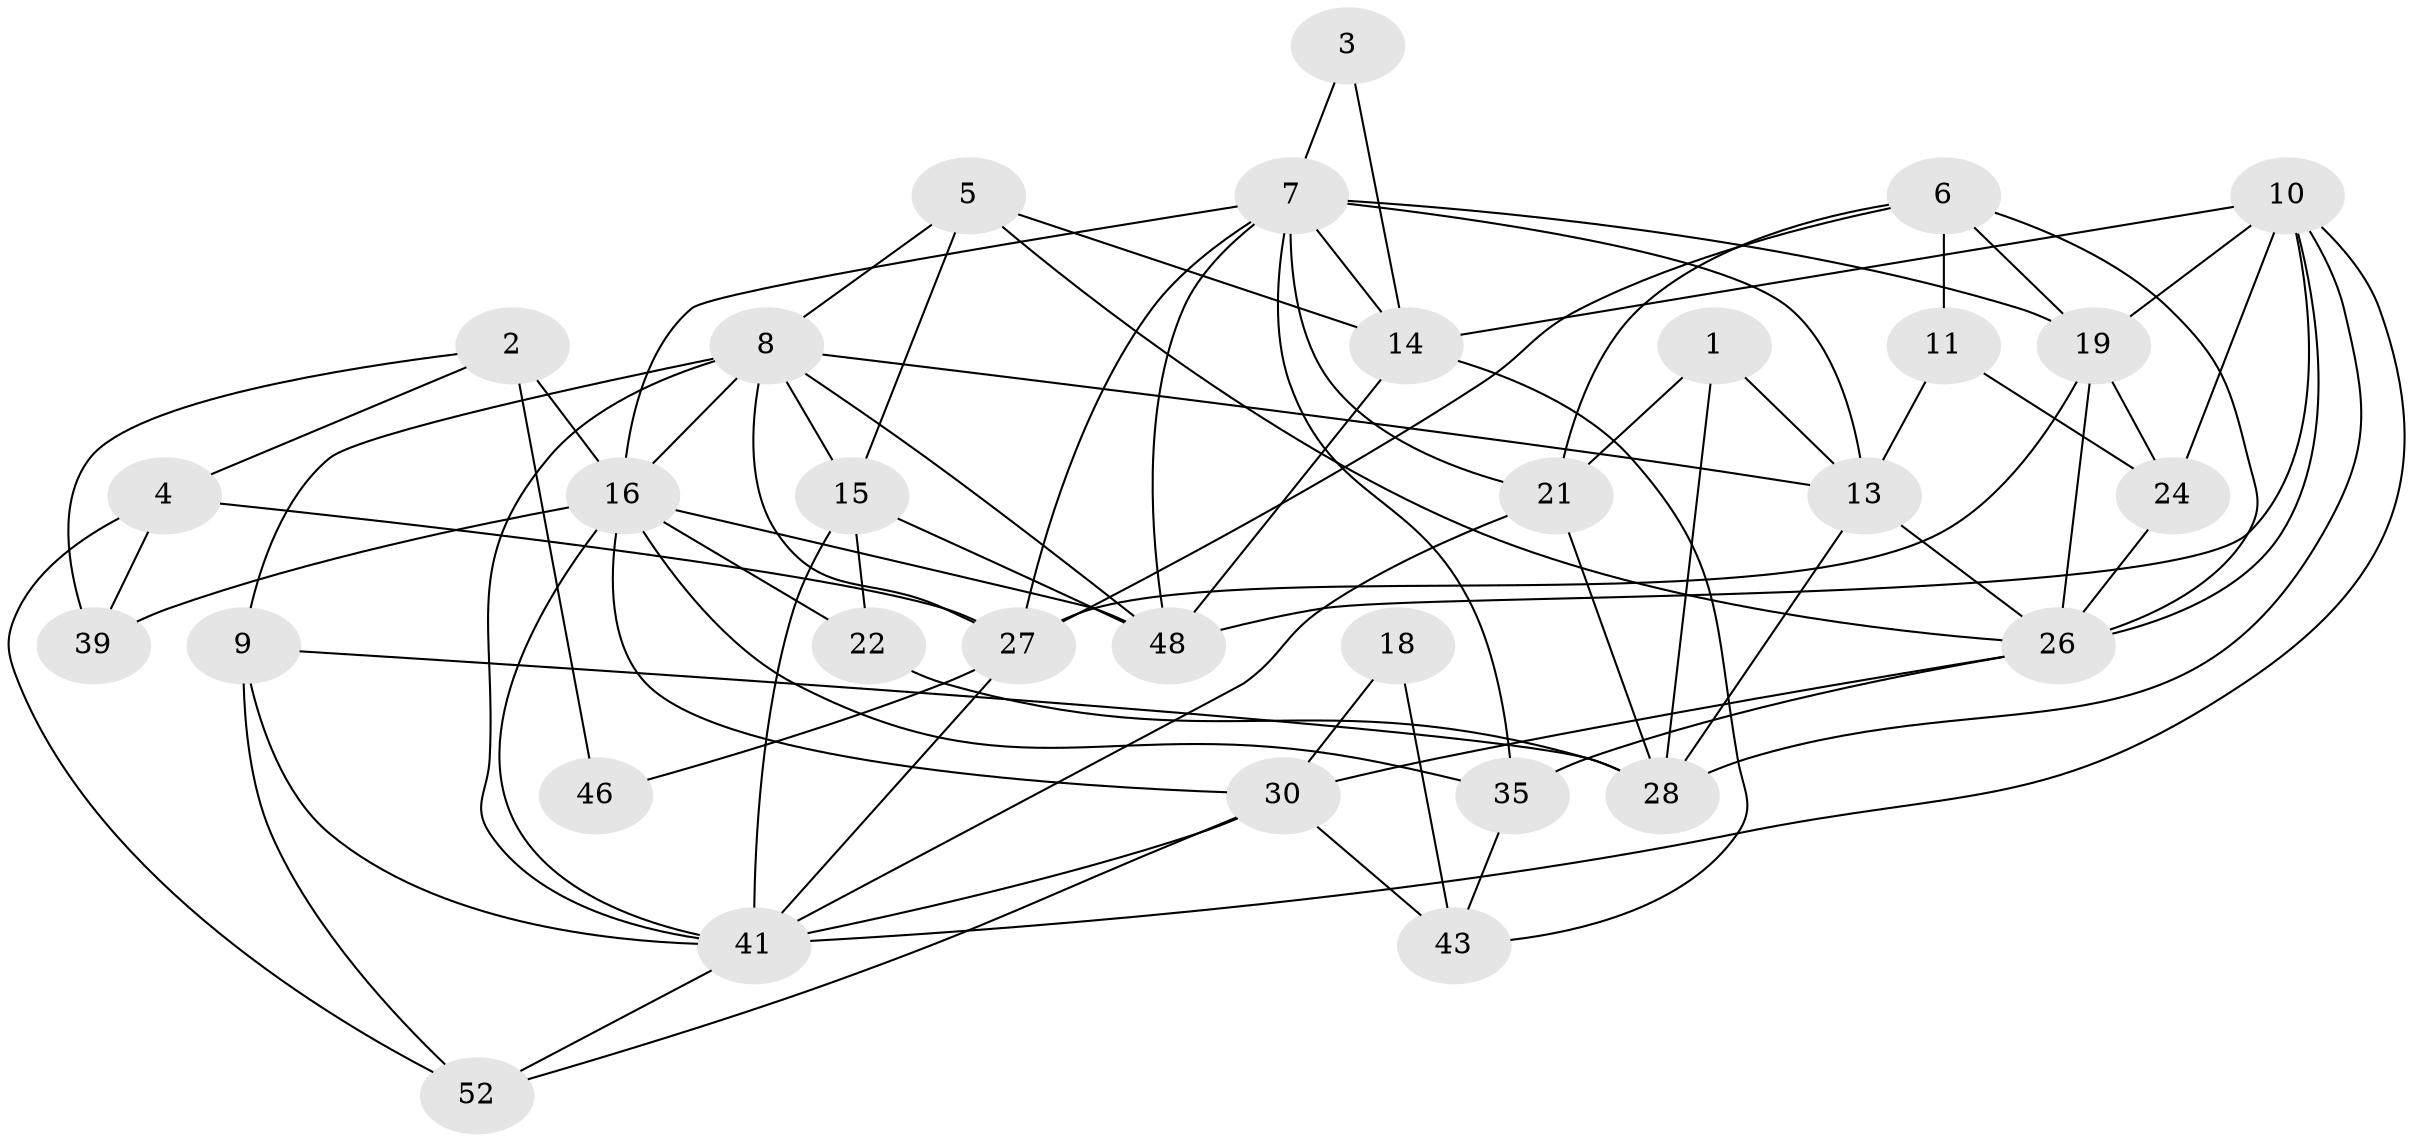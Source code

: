 // original degree distribution, {3: 0.3269230769230769, 2: 0.11538461538461539, 4: 0.23076923076923078, 5: 0.21153846153846154, 9: 0.019230769230769232, 6: 0.057692307692307696, 8: 0.019230769230769232, 7: 0.019230769230769232}
// Generated by graph-tools (version 1.1) at 2025/41/03/06/25 10:41:55]
// undirected, 31 vertices, 79 edges
graph export_dot {
graph [start="1"]
  node [color=gray90,style=filled];
  1;
  2 [super="+51"];
  3;
  4 [super="+23"];
  5;
  6 [super="+12"];
  7 [super="+32"];
  8 [super="+25"];
  9 [super="+49"];
  10 [super="+20"];
  11;
  13 [super="+45"];
  14 [super="+33"];
  15 [super="+42"];
  16 [super="+17"];
  18;
  19 [super="+47"];
  21 [super="+36"];
  22;
  24 [super="+29"];
  26 [super="+37"];
  27 [super="+31"];
  28 [super="+38"];
  30 [super="+34"];
  35;
  39 [super="+40"];
  41 [super="+44"];
  43;
  46;
  48 [super="+50"];
  52;
  1 -- 21;
  1 -- 13;
  1 -- 28;
  2 -- 16 [weight=3];
  2 -- 4;
  2 -- 46;
  2 -- 39;
  3 -- 7;
  3 -- 14;
  4 -- 39 [weight=2];
  4 -- 27;
  4 -- 52;
  5 -- 26;
  5 -- 14;
  5 -- 15;
  5 -- 8;
  6 -- 21;
  6 -- 19;
  6 -- 26;
  6 -- 11;
  6 -- 27;
  7 -- 48;
  7 -- 27;
  7 -- 21;
  7 -- 16;
  7 -- 35;
  7 -- 13;
  7 -- 14;
  7 -- 19;
  8 -- 27;
  8 -- 15;
  8 -- 16;
  8 -- 48;
  8 -- 41;
  8 -- 9;
  8 -- 13;
  9 -- 52;
  9 -- 28;
  9 -- 41;
  10 -- 19;
  10 -- 26;
  10 -- 28;
  10 -- 14;
  10 -- 48;
  10 -- 41;
  10 -- 24;
  11 -- 24;
  11 -- 13;
  13 -- 28;
  13 -- 26;
  14 -- 43;
  14 -- 48;
  15 -- 22;
  15 -- 48;
  15 -- 41;
  16 -- 22;
  16 -- 35;
  16 -- 48;
  16 -- 30;
  16 -- 39;
  16 -- 41;
  18 -- 43;
  18 -- 30;
  19 -- 26 [weight=2];
  19 -- 27;
  19 -- 24;
  21 -- 41;
  21 -- 28;
  22 -- 28;
  24 -- 26;
  26 -- 35;
  26 -- 30;
  27 -- 46;
  27 -- 41;
  30 -- 41;
  30 -- 52;
  30 -- 43;
  35 -- 43;
  41 -- 52;
}
